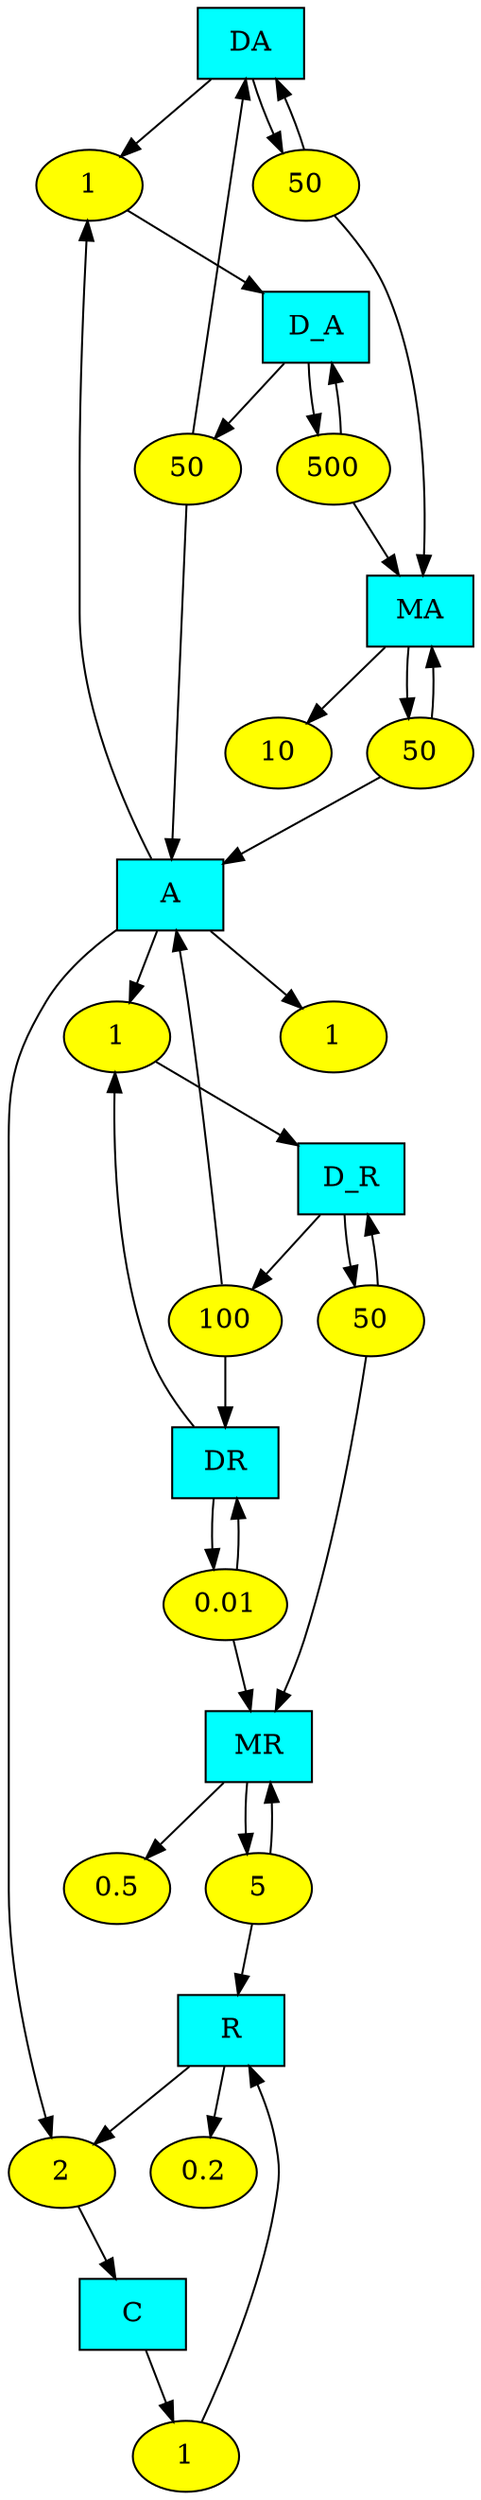 digraph {s0[label="DA",shape="box",style="filled",fillcolor="cyan"];
s1[label="D_A",shape="box",style="filled",fillcolor="cyan"];
s2[label="DR",shape="box",style="filled",fillcolor="cyan"];
s3[label="D_R",shape="box",style="filled",fillcolor="cyan"];
s4[label="MA",shape="box",style="filled",fillcolor="cyan"];
s5[label="MR",shape="box",style="filled",fillcolor="cyan"];
s6[label="A",shape="box",style="filled",fillcolor="cyan"];
s7[label="R",shape="box",style="filled",fillcolor="cyan"];
s8[label="C",shape="box",style="filled",fillcolor="cyan"];
r0[label="1",shape="oval",style="filled",fillcolor="yellow"];
s0 -> r0
s6 -> r0
r0 -> s1
r1[label="50",shape="oval",style="filled",fillcolor="yellow"];
s1 -> r1
r1 -> s6
r1 -> s0
r2[label="1",shape="oval",style="filled",fillcolor="yellow"];
s2 -> r2
s6 -> r2
r2 -> s3
r3[label="100",shape="oval",style="filled",fillcolor="yellow"];
s3 -> r3
r3 -> s6
r3 -> s2
r4[label="500",shape="oval",style="filled",fillcolor="yellow"];
s1 -> r4
r4 -> s1
r4 -> s4
r5[label="50",shape="oval",style="filled",fillcolor="yellow"];
s0 -> r5
r5 -> s0
r5 -> s4
r6[label="50",shape="oval",style="filled",fillcolor="yellow"];
s3 -> r6
r6 -> s3
r6 -> s5
r7[label="0.01",shape="oval",style="filled",fillcolor="yellow"];
s2 -> r7
r7 -> s2
r7 -> s5
r8[label="50",shape="oval",style="filled",fillcolor="yellow"];
s4 -> r8
r8 -> s6
r8 -> s4
r9[label="5",shape="oval",style="filled",fillcolor="yellow"];
s5 -> r9
r9 -> s7
r9 -> s5
r10[label="2",shape="oval",style="filled",fillcolor="yellow"];
s7 -> r10
s6 -> r10
r10 -> s8
r11[label="1",shape="oval",style="filled",fillcolor="yellow"];
s8 -> r11
r11 -> s7
r12[label="1",shape="oval",style="filled",fillcolor="yellow"];
s6 -> r12
r13[label="0.2",shape="oval",style="filled",fillcolor="yellow"];
s7 -> r13
r14[label="10",shape="oval",style="filled",fillcolor="yellow"];
s4 -> r14
r15[label="0.5",shape="oval",style="filled",fillcolor="yellow"];
s5 -> r15
}
